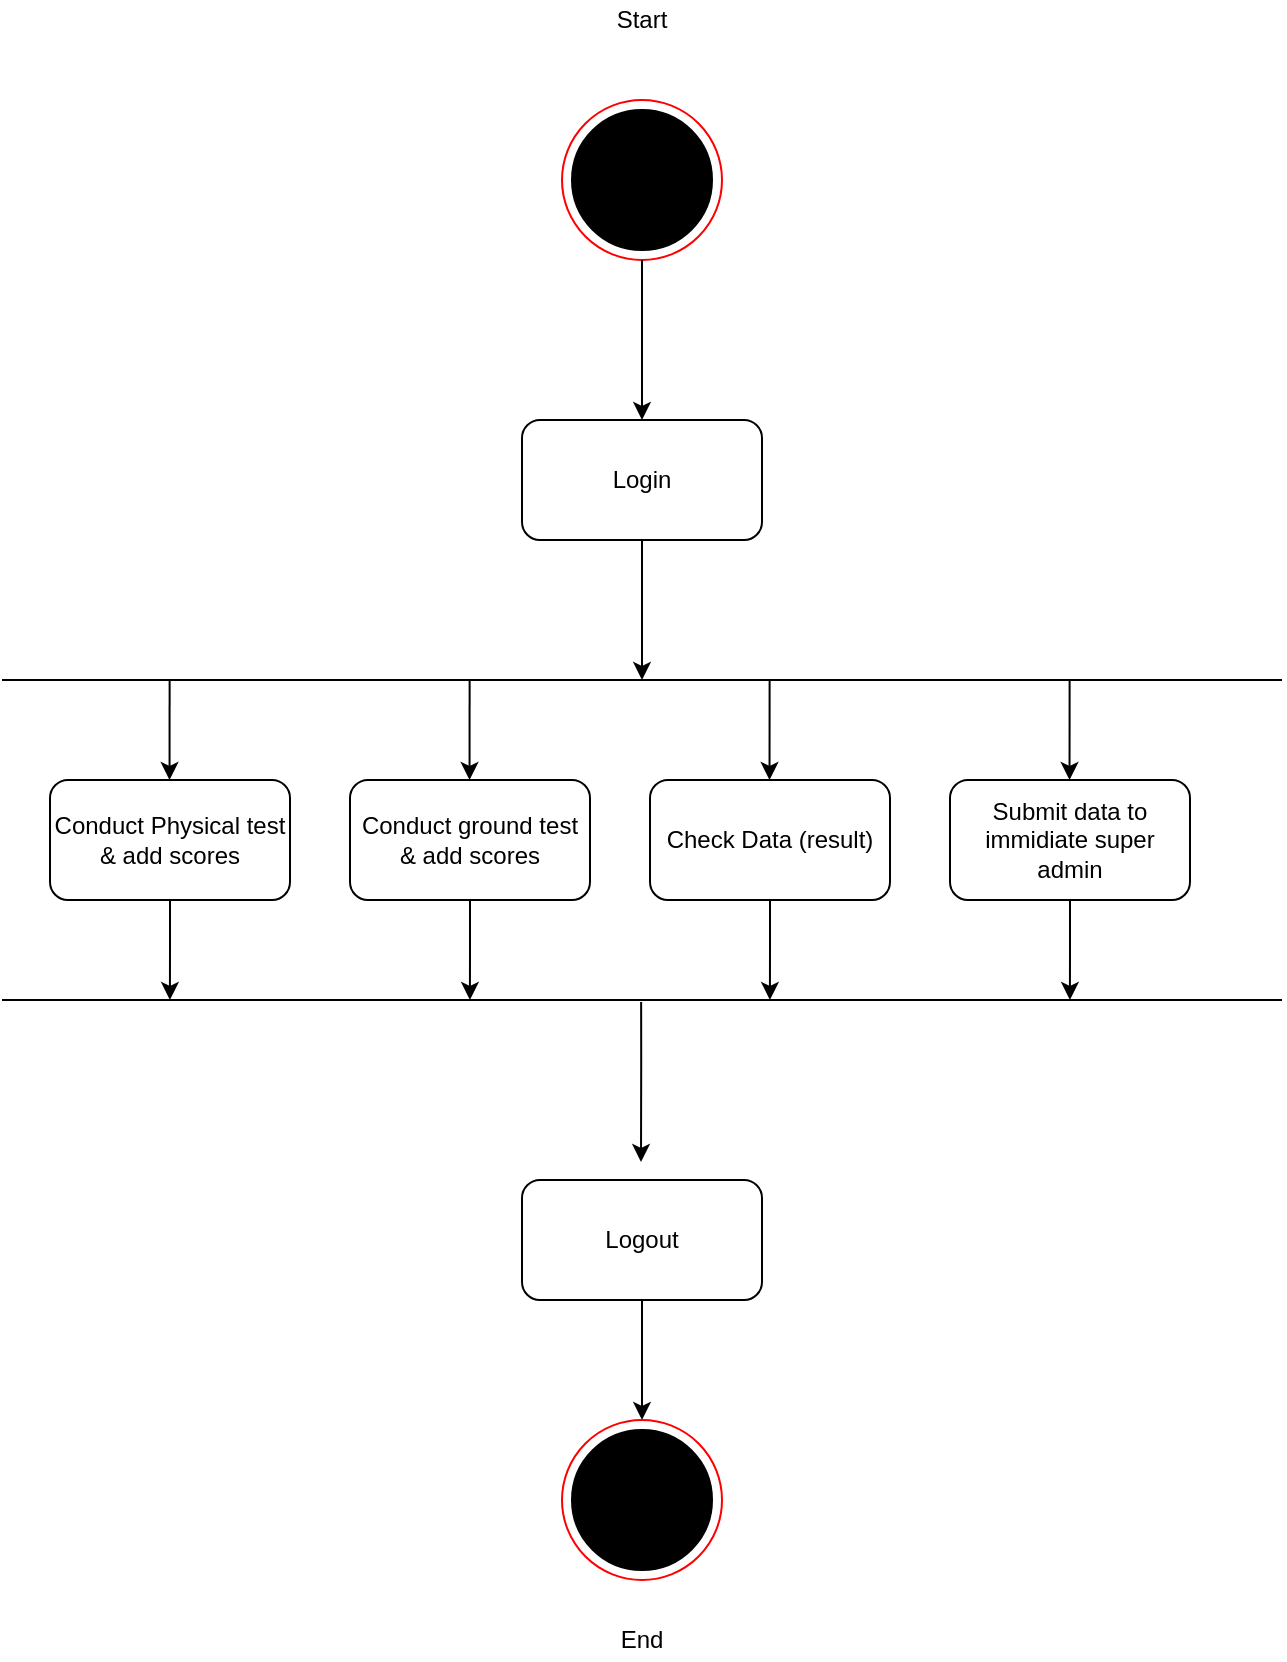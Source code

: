 <mxfile version="14.5.1" type="device"><diagram id="eWVDW9PMhtJK5KiJzz6c" name="Page-1"><mxGraphModel dx="1346" dy="645" grid="1" gridSize="10" guides="1" tooltips="1" connect="1" arrows="1" fold="1" page="1" pageScale="1" pageWidth="850" pageHeight="1100" math="0" shadow="0"><root><mxCell id="0"/><mxCell id="1" parent="0"/><mxCell id="FTjyazU6XA8H0HytyBsf-12" value="" style="group" parent="1" vertex="1" connectable="0"><mxGeometry x="280" y="110" width="80" height="80" as="geometry"/></mxCell><mxCell id="FTjyazU6XA8H0HytyBsf-13" value="" style="ellipse;whiteSpace=wrap;html=1;aspect=fixed;strokeColor=#FF0000;" parent="FTjyazU6XA8H0HytyBsf-12" vertex="1"><mxGeometry width="80" height="80" as="geometry"/></mxCell><mxCell id="FTjyazU6XA8H0HytyBsf-14" value="" style="ellipse;whiteSpace=wrap;html=1;aspect=fixed;fillColor=#000000;" parent="FTjyazU6XA8H0HytyBsf-12" vertex="1"><mxGeometry x="5" y="5" width="70" height="70" as="geometry"/></mxCell><mxCell id="FTjyazU6XA8H0HytyBsf-15" value="Start" style="text;html=1;strokeColor=none;fillColor=none;align=center;verticalAlign=middle;whiteSpace=wrap;rounded=0;" parent="1" vertex="1"><mxGeometry x="300" y="60" width="40" height="20" as="geometry"/></mxCell><mxCell id="SftXowxuAMTQyZMWC4xR-1" style="edgeStyle=orthogonalEdgeStyle;rounded=0;orthogonalLoop=1;jettySize=auto;html=1;exitX=0.5;exitY=1;exitDx=0;exitDy=0;" edge="1" parent="1" source="FTjyazU6XA8H0HytyBsf-17"><mxGeometry relative="1" as="geometry"><mxPoint x="320" y="400" as="targetPoint"/></mxGeometry></mxCell><mxCell id="FTjyazU6XA8H0HytyBsf-17" value="Login" style="rounded=1;whiteSpace=wrap;html=1;" parent="1" vertex="1"><mxGeometry x="260" y="270" width="120" height="60" as="geometry"/></mxCell><mxCell id="FTjyazU6XA8H0HytyBsf-18" value="" style="endArrow=none;html=1;" parent="1" edge="1"><mxGeometry width="50" height="50" relative="1" as="geometry"><mxPoint y="400" as="sourcePoint"/><mxPoint x="640" y="400" as="targetPoint"/><Array as="points"><mxPoint x="320" y="400"/></Array></mxGeometry></mxCell><mxCell id="FTjyazU6XA8H0HytyBsf-19" style="edgeStyle=orthogonalEdgeStyle;rounded=0;orthogonalLoop=1;jettySize=auto;html=1;exitX=0.5;exitY=1;exitDx=0;exitDy=0;" parent="1" source="FTjyazU6XA8H0HytyBsf-20" edge="1"><mxGeometry relative="1" as="geometry"><mxPoint x="83.952" y="560" as="targetPoint"/></mxGeometry></mxCell><mxCell id="FTjyazU6XA8H0HytyBsf-20" value="Conduct Physical test &amp;amp; add scores" style="rounded=1;whiteSpace=wrap;html=1;" parent="1" vertex="1"><mxGeometry x="24" y="450" width="120" height="60" as="geometry"/></mxCell><mxCell id="FTjyazU6XA8H0HytyBsf-21" style="edgeStyle=orthogonalEdgeStyle;rounded=0;orthogonalLoop=1;jettySize=auto;html=1;exitX=0.5;exitY=1;exitDx=0;exitDy=0;" parent="1" source="FTjyazU6XA8H0HytyBsf-22" edge="1"><mxGeometry relative="1" as="geometry"><mxPoint x="233.952" y="560" as="targetPoint"/></mxGeometry></mxCell><mxCell id="FTjyazU6XA8H0HytyBsf-22" value="Conduct ground test &amp;amp; add scores" style="rounded=1;whiteSpace=wrap;html=1;" parent="1" vertex="1"><mxGeometry x="174" y="450" width="120" height="60" as="geometry"/></mxCell><mxCell id="FTjyazU6XA8H0HytyBsf-23" style="edgeStyle=orthogonalEdgeStyle;rounded=0;orthogonalLoop=1;jettySize=auto;html=1;exitX=0.5;exitY=1;exitDx=0;exitDy=0;" parent="1" source="FTjyazU6XA8H0HytyBsf-24" edge="1"><mxGeometry relative="1" as="geometry"><mxPoint x="383.952" y="560" as="targetPoint"/></mxGeometry></mxCell><mxCell id="FTjyazU6XA8H0HytyBsf-24" value="Check Data (result)" style="rounded=1;whiteSpace=wrap;html=1;" parent="1" vertex="1"><mxGeometry x="324" y="450" width="120" height="60" as="geometry"/></mxCell><mxCell id="FTjyazU6XA8H0HytyBsf-25" style="edgeStyle=orthogonalEdgeStyle;rounded=0;orthogonalLoop=1;jettySize=auto;html=1;exitX=0.5;exitY=1;exitDx=0;exitDy=0;" parent="1" source="FTjyazU6XA8H0HytyBsf-26" edge="1"><mxGeometry relative="1" as="geometry"><mxPoint x="533.952" y="560" as="targetPoint"/></mxGeometry></mxCell><mxCell id="FTjyazU6XA8H0HytyBsf-26" value="Submit data to immidiate super admin" style="rounded=1;whiteSpace=wrap;html=1;" parent="1" vertex="1"><mxGeometry x="474" y="450" width="120" height="60" as="geometry"/></mxCell><mxCell id="FTjyazU6XA8H0HytyBsf-31" value="" style="endArrow=none;html=1;" parent="1" edge="1"><mxGeometry width="50" height="50" relative="1" as="geometry"><mxPoint y="560" as="sourcePoint"/><mxPoint x="640" y="560" as="targetPoint"/></mxGeometry></mxCell><mxCell id="FTjyazU6XA8H0HytyBsf-33" style="edgeStyle=orthogonalEdgeStyle;rounded=0;orthogonalLoop=1;jettySize=auto;html=1;exitX=0.5;exitY=1;exitDx=0;exitDy=0;" parent="1" edge="1"><mxGeometry relative="1" as="geometry"><mxPoint x="83.762" y="450" as="targetPoint"/><mxPoint x="83.81" y="400" as="sourcePoint"/></mxGeometry></mxCell><mxCell id="FTjyazU6XA8H0HytyBsf-34" style="edgeStyle=orthogonalEdgeStyle;rounded=0;orthogonalLoop=1;jettySize=auto;html=1;exitX=0.5;exitY=1;exitDx=0;exitDy=0;" parent="1" edge="1"><mxGeometry relative="1" as="geometry"><mxPoint x="233.762" y="450" as="targetPoint"/><mxPoint x="233.81" y="400" as="sourcePoint"/></mxGeometry></mxCell><mxCell id="FTjyazU6XA8H0HytyBsf-35" style="edgeStyle=orthogonalEdgeStyle;rounded=0;orthogonalLoop=1;jettySize=auto;html=1;exitX=0.5;exitY=1;exitDx=0;exitDy=0;" parent="1" edge="1"><mxGeometry relative="1" as="geometry"><mxPoint x="383.762" y="450" as="targetPoint"/><mxPoint x="383.81" y="400" as="sourcePoint"/><Array as="points"><mxPoint x="383.76" y="410"/><mxPoint x="383.76" y="410"/></Array></mxGeometry></mxCell><mxCell id="FTjyazU6XA8H0HytyBsf-36" style="edgeStyle=orthogonalEdgeStyle;rounded=0;orthogonalLoop=1;jettySize=auto;html=1;exitX=0.5;exitY=1;exitDx=0;exitDy=0;" parent="1" edge="1"><mxGeometry relative="1" as="geometry"><mxPoint x="533.762" y="450" as="targetPoint"/><mxPoint x="533.81" y="400" as="sourcePoint"/><Array as="points"><mxPoint x="533.76" y="420"/><mxPoint x="533.76" y="420"/></Array></mxGeometry></mxCell><mxCell id="FTjyazU6XA8H0HytyBsf-39" style="edgeStyle=orthogonalEdgeStyle;rounded=0;orthogonalLoop=1;jettySize=auto;html=1;" parent="1" edge="1"><mxGeometry relative="1" as="geometry"><mxPoint x="319.502" y="641" as="targetPoint"/><mxPoint x="319.57" y="561" as="sourcePoint"/><Array as="points"><mxPoint x="319.57" y="591"/><mxPoint x="319.57" y="591"/></Array></mxGeometry></mxCell><mxCell id="FTjyazU6XA8H0HytyBsf-40" style="edgeStyle=orthogonalEdgeStyle;rounded=0;orthogonalLoop=1;jettySize=auto;html=1;exitX=0.5;exitY=1;exitDx=0;exitDy=0;entryX=0.5;entryY=0;entryDx=0;entryDy=0;" parent="1" source="FTjyazU6XA8H0HytyBsf-41" target="FTjyazU6XA8H0HytyBsf-43" edge="1"><mxGeometry relative="1" as="geometry"/></mxCell><mxCell id="FTjyazU6XA8H0HytyBsf-41" value="Logout" style="rounded=1;whiteSpace=wrap;html=1;" parent="1" vertex="1"><mxGeometry x="260" y="650" width="120" height="60" as="geometry"/></mxCell><mxCell id="FTjyazU6XA8H0HytyBsf-42" value="" style="group" parent="1" vertex="1" connectable="0"><mxGeometry x="280" y="770" width="80" height="80" as="geometry"/></mxCell><mxCell id="FTjyazU6XA8H0HytyBsf-43" value="" style="ellipse;whiteSpace=wrap;html=1;aspect=fixed;strokeColor=#FF0000;" parent="FTjyazU6XA8H0HytyBsf-42" vertex="1"><mxGeometry width="80" height="80" as="geometry"/></mxCell><mxCell id="FTjyazU6XA8H0HytyBsf-44" value="" style="ellipse;whiteSpace=wrap;html=1;aspect=fixed;fillColor=#000000;" parent="FTjyazU6XA8H0HytyBsf-42" vertex="1"><mxGeometry x="5" y="5" width="70" height="70" as="geometry"/></mxCell><mxCell id="FTjyazU6XA8H0HytyBsf-45" value="End" style="text;html=1;strokeColor=none;fillColor=none;align=center;verticalAlign=middle;whiteSpace=wrap;rounded=0;" parent="1" vertex="1"><mxGeometry x="300" y="870" width="40" height="20" as="geometry"/></mxCell><mxCell id="SftXowxuAMTQyZMWC4xR-2" style="edgeStyle=orthogonalEdgeStyle;rounded=0;orthogonalLoop=1;jettySize=auto;html=1;exitX=0.5;exitY=1;exitDx=0;exitDy=0;entryX=0.5;entryY=0;entryDx=0;entryDy=0;" edge="1" parent="1" source="FTjyazU6XA8H0HytyBsf-13" target="FTjyazU6XA8H0HytyBsf-17"><mxGeometry relative="1" as="geometry"/></mxCell></root></mxGraphModel></diagram></mxfile>